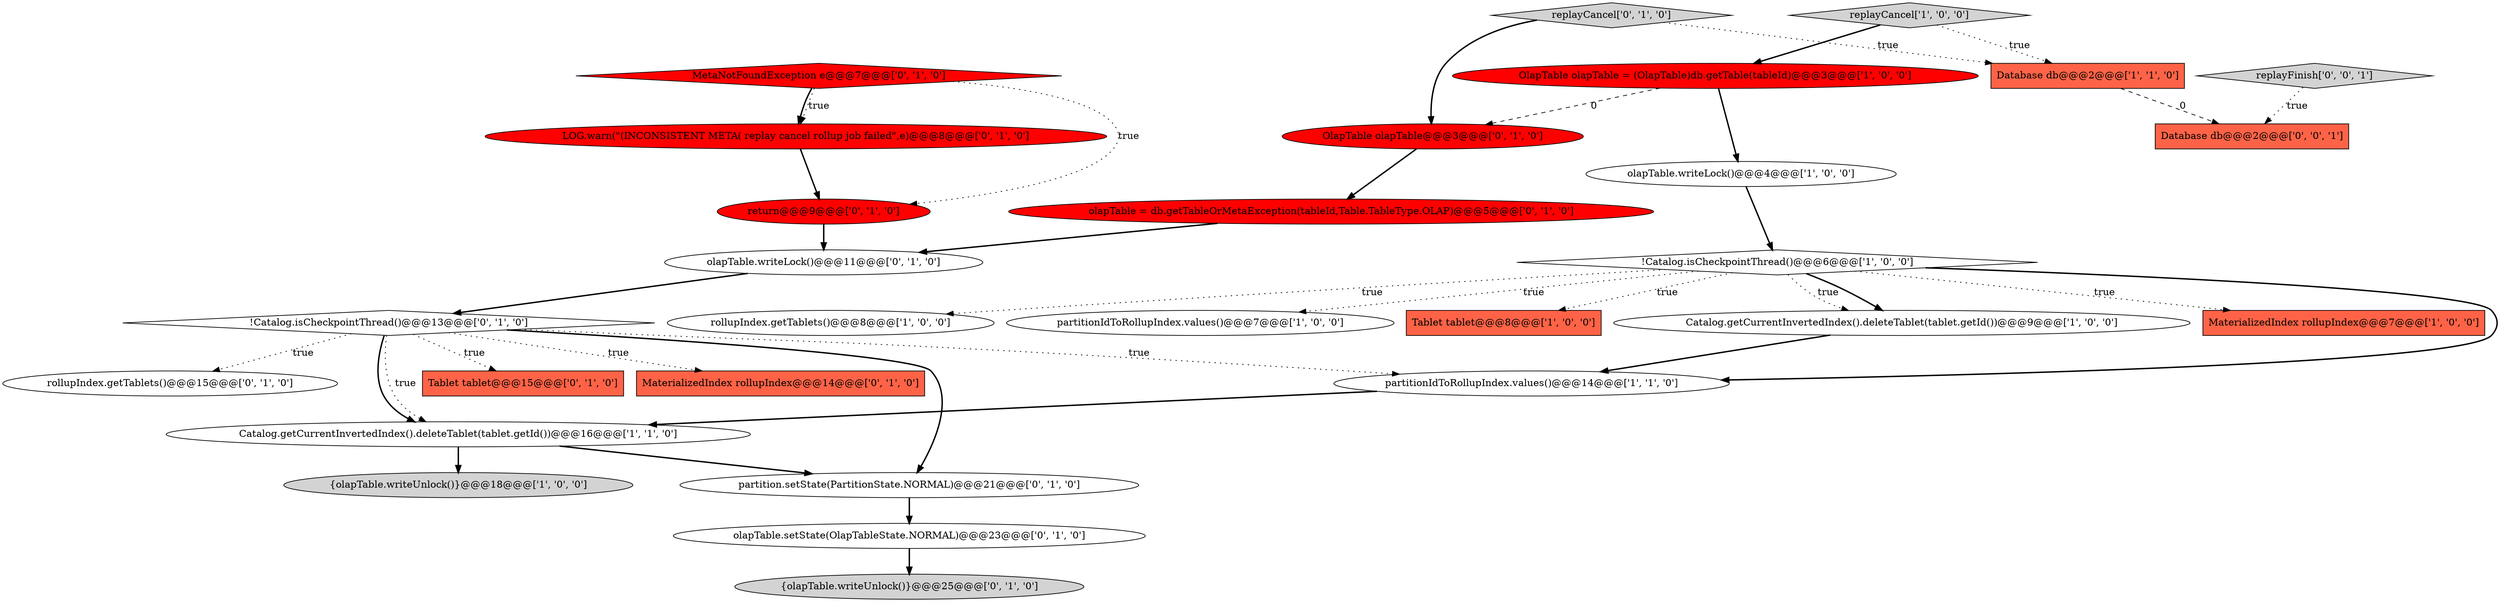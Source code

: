 digraph {
25 [style = filled, label = "Tablet tablet@@@15@@@['0', '1', '0']", fillcolor = tomato, shape = box image = "AAA0AAABBB2BBB"];
17 [style = filled, label = "MaterializedIndex rollupIndex@@@14@@@['0', '1', '0']", fillcolor = tomato, shape = box image = "AAA0AAABBB2BBB"];
14 [style = filled, label = "replayCancel['0', '1', '0']", fillcolor = lightgray, shape = diamond image = "AAA0AAABBB2BBB"];
0 [style = filled, label = "{olapTable.writeUnlock()}@@@18@@@['1', '0', '0']", fillcolor = lightgray, shape = ellipse image = "AAA0AAABBB1BBB"];
28 [style = filled, label = "replayFinish['0', '0', '1']", fillcolor = lightgray, shape = diamond image = "AAA0AAABBB3BBB"];
3 [style = filled, label = "Database db@@@2@@@['1', '1', '0']", fillcolor = tomato, shape = box image = "AAA0AAABBB1BBB"];
23 [style = filled, label = "olapTable.setState(OlapTableState.NORMAL)@@@23@@@['0', '1', '0']", fillcolor = white, shape = ellipse image = "AAA0AAABBB2BBB"];
15 [style = filled, label = "!Catalog.isCheckpointThread()@@@13@@@['0', '1', '0']", fillcolor = white, shape = diamond image = "AAA0AAABBB2BBB"];
10 [style = filled, label = "partitionIdToRollupIndex.values()@@@14@@@['1', '1', '0']", fillcolor = white, shape = ellipse image = "AAA0AAABBB1BBB"];
4 [style = filled, label = "!Catalog.isCheckpointThread()@@@6@@@['1', '0', '0']", fillcolor = white, shape = diamond image = "AAA0AAABBB1BBB"];
2 [style = filled, label = "rollupIndex.getTablets()@@@8@@@['1', '0', '0']", fillcolor = white, shape = ellipse image = "AAA0AAABBB1BBB"];
1 [style = filled, label = "OlapTable olapTable = (OlapTable)db.getTable(tableId)@@@3@@@['1', '0', '0']", fillcolor = red, shape = ellipse image = "AAA1AAABBB1BBB"];
19 [style = filled, label = "rollupIndex.getTablets()@@@15@@@['0', '1', '0']", fillcolor = white, shape = ellipse image = "AAA0AAABBB2BBB"];
12 [style = filled, label = "partitionIdToRollupIndex.values()@@@7@@@['1', '0', '0']", fillcolor = white, shape = ellipse image = "AAA0AAABBB1BBB"];
16 [style = filled, label = "olapTable = db.getTableOrMetaException(tableId,Table.TableType.OLAP)@@@5@@@['0', '1', '0']", fillcolor = red, shape = ellipse image = "AAA1AAABBB2BBB"];
7 [style = filled, label = "Tablet tablet@@@8@@@['1', '0', '0']", fillcolor = tomato, shape = box image = "AAA0AAABBB1BBB"];
27 [style = filled, label = "Database db@@@2@@@['0', '0', '1']", fillcolor = tomato, shape = box image = "AAA0AAABBB3BBB"];
6 [style = filled, label = "olapTable.writeLock()@@@4@@@['1', '0', '0']", fillcolor = white, shape = ellipse image = "AAA0AAABBB1BBB"];
8 [style = filled, label = "Catalog.getCurrentInvertedIndex().deleteTablet(tablet.getId())@@@9@@@['1', '0', '0']", fillcolor = white, shape = ellipse image = "AAA0AAABBB1BBB"];
18 [style = filled, label = "OlapTable olapTable@@@3@@@['0', '1', '0']", fillcolor = red, shape = ellipse image = "AAA1AAABBB2BBB"];
5 [style = filled, label = "Catalog.getCurrentInvertedIndex().deleteTablet(tablet.getId())@@@16@@@['1', '1', '0']", fillcolor = white, shape = ellipse image = "AAA0AAABBB1BBB"];
21 [style = filled, label = "olapTable.writeLock()@@@11@@@['0', '1', '0']", fillcolor = white, shape = ellipse image = "AAA0AAABBB2BBB"];
24 [style = filled, label = "{olapTable.writeUnlock()}@@@25@@@['0', '1', '0']", fillcolor = lightgray, shape = ellipse image = "AAA0AAABBB2BBB"];
9 [style = filled, label = "MaterializedIndex rollupIndex@@@7@@@['1', '0', '0']", fillcolor = tomato, shape = box image = "AAA0AAABBB1BBB"];
22 [style = filled, label = "partition.setState(PartitionState.NORMAL)@@@21@@@['0', '1', '0']", fillcolor = white, shape = ellipse image = "AAA0AAABBB2BBB"];
11 [style = filled, label = "replayCancel['1', '0', '0']", fillcolor = lightgray, shape = diamond image = "AAA0AAABBB1BBB"];
13 [style = filled, label = "MetaNotFoundException e@@@7@@@['0', '1', '0']", fillcolor = red, shape = diamond image = "AAA1AAABBB2BBB"];
26 [style = filled, label = "return@@@9@@@['0', '1', '0']", fillcolor = red, shape = ellipse image = "AAA1AAABBB2BBB"];
20 [style = filled, label = "LOG.warn(\"(INCONSISTENT META( replay cancel rollup job failed\",e)@@@8@@@['0', '1', '0']", fillcolor = red, shape = ellipse image = "AAA1AAABBB2BBB"];
15->5 [style = dotted, label="true"];
4->10 [style = bold, label=""];
8->10 [style = bold, label=""];
11->1 [style = bold, label=""];
20->26 [style = bold, label=""];
13->26 [style = dotted, label="true"];
21->15 [style = bold, label=""];
3->27 [style = dashed, label="0"];
13->20 [style = dotted, label="true"];
4->8 [style = dotted, label="true"];
4->7 [style = dotted, label="true"];
15->10 [style = dotted, label="true"];
1->18 [style = dashed, label="0"];
22->23 [style = bold, label=""];
15->5 [style = bold, label=""];
15->22 [style = bold, label=""];
26->21 [style = bold, label=""];
15->17 [style = dotted, label="true"];
6->4 [style = bold, label=""];
23->24 [style = bold, label=""];
1->6 [style = bold, label=""];
10->5 [style = bold, label=""];
5->0 [style = bold, label=""];
15->19 [style = dotted, label="true"];
16->21 [style = bold, label=""];
14->3 [style = dotted, label="true"];
4->8 [style = bold, label=""];
14->18 [style = bold, label=""];
28->27 [style = dotted, label="true"];
4->9 [style = dotted, label="true"];
15->25 [style = dotted, label="true"];
4->12 [style = dotted, label="true"];
11->3 [style = dotted, label="true"];
5->22 [style = bold, label=""];
4->2 [style = dotted, label="true"];
13->20 [style = bold, label=""];
18->16 [style = bold, label=""];
}
